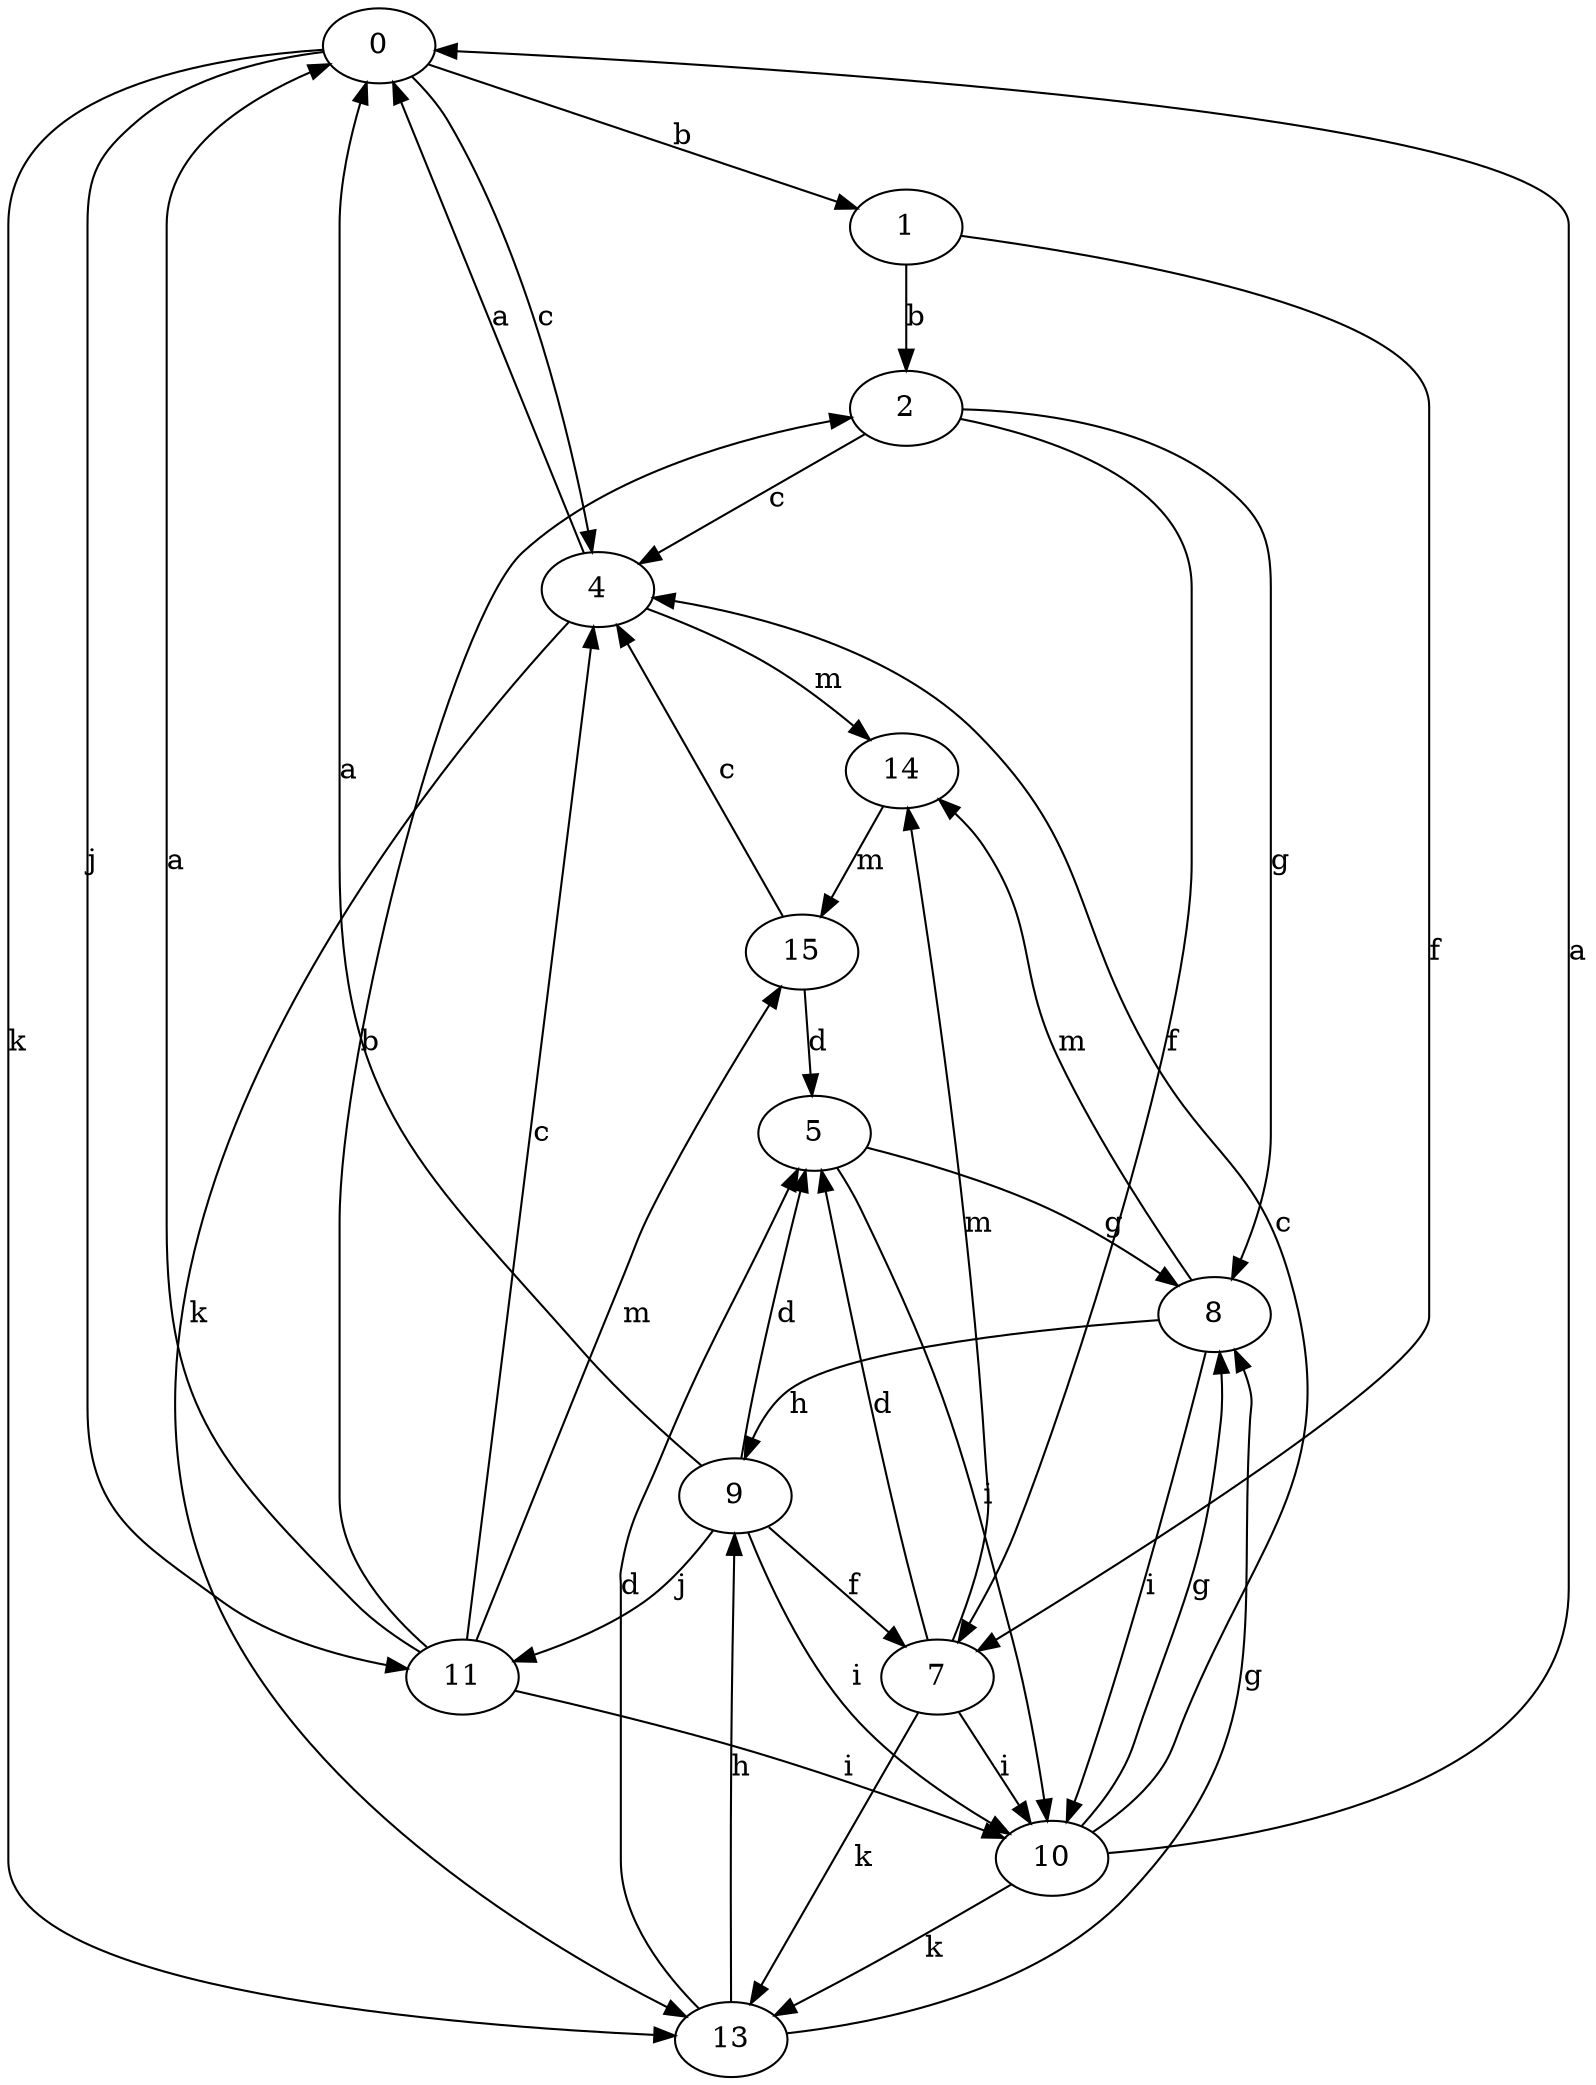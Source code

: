 strict digraph  {
0;
1;
2;
4;
5;
7;
8;
9;
10;
11;
13;
14;
15;
0 -> 1  [label=b];
0 -> 4  [label=c];
0 -> 11  [label=j];
0 -> 13  [label=k];
1 -> 2  [label=b];
1 -> 7  [label=f];
2 -> 4  [label=c];
2 -> 7  [label=f];
2 -> 8  [label=g];
4 -> 0  [label=a];
4 -> 13  [label=k];
4 -> 14  [label=m];
5 -> 8  [label=g];
5 -> 10  [label=i];
7 -> 5  [label=d];
7 -> 10  [label=i];
7 -> 13  [label=k];
7 -> 14  [label=m];
8 -> 9  [label=h];
8 -> 10  [label=i];
8 -> 14  [label=m];
9 -> 0  [label=a];
9 -> 5  [label=d];
9 -> 7  [label=f];
9 -> 10  [label=i];
9 -> 11  [label=j];
10 -> 0  [label=a];
10 -> 4  [label=c];
10 -> 8  [label=g];
10 -> 13  [label=k];
11 -> 0  [label=a];
11 -> 2  [label=b];
11 -> 4  [label=c];
11 -> 10  [label=i];
11 -> 15  [label=m];
13 -> 5  [label=d];
13 -> 8  [label=g];
13 -> 9  [label=h];
14 -> 15  [label=m];
15 -> 4  [label=c];
15 -> 5  [label=d];
}
